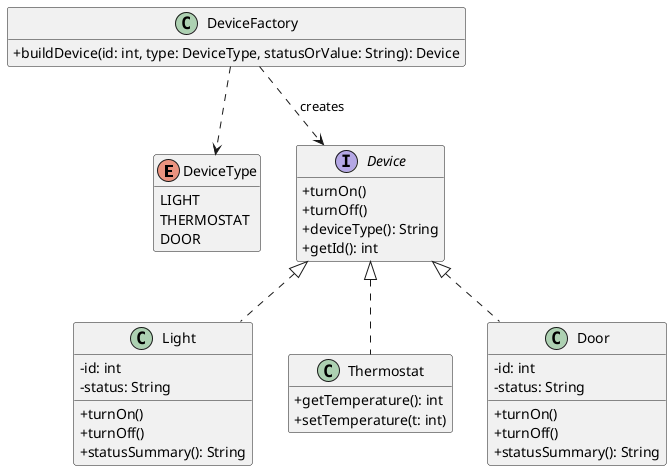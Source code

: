 @startuml name
skinparam classAttributeIconSize 0
hide empty members

enum DeviceType {
  LIGHT
  THERMOSTAT
  DOOR
}

interface Device {
  +turnOn()
  +turnOff()
  +deviceType(): String
  +getId(): int
}

class DeviceFactory {
  +buildDevice(id: int, type: DeviceType, statusOrValue: String): Device
}

class Light {
  -id: int
  -status: String
  +turnOn()
  +turnOff()
  +statusSummary(): String
}
class Thermostat {
  +getTemperature(): int
  +setTemperature(t: int)
}
class Door {
  -id: int
  -status: String
  +turnOn()
  +turnOff()
  +statusSummary(): String
}

Device <|.. Light
Device <|.. Thermostat
Device <|.. Door

DeviceFactory ..> DeviceType
DeviceFactory ..> Device : creates
@enduml


